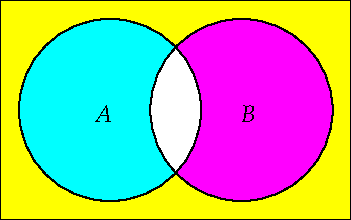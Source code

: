 settings.tex="pdflatex";

texpreamble("\usepackage{amsmath}
\usepackage{amsthm,amssymb}
\usepackage{mathpazo}
\usepackage[svgnames]{xcolor}
");
import graph;

size(0,110);

pen colour0=cyan;
pen colour1=magenta;

real r=1;
pair z0=r*dir(210);
pair z1=r*dir(-30);
real R=1.2;
path c0=circle(z0,R);
path c1=circle(z1,R);

path p=box(z0+1.7R*dir(225),z1+1.7R*dir(45));

filldraw(p,yellow);

fill(c0,colour0);
fill(c1,colour1);

picture intersection01;
fill(intersection01,c0,white);
clip(intersection01,c1);



add(intersection01);

draw(c0);
draw(c1);

label("$A$",1.1*z0);
label("$B$",1.1*z1);